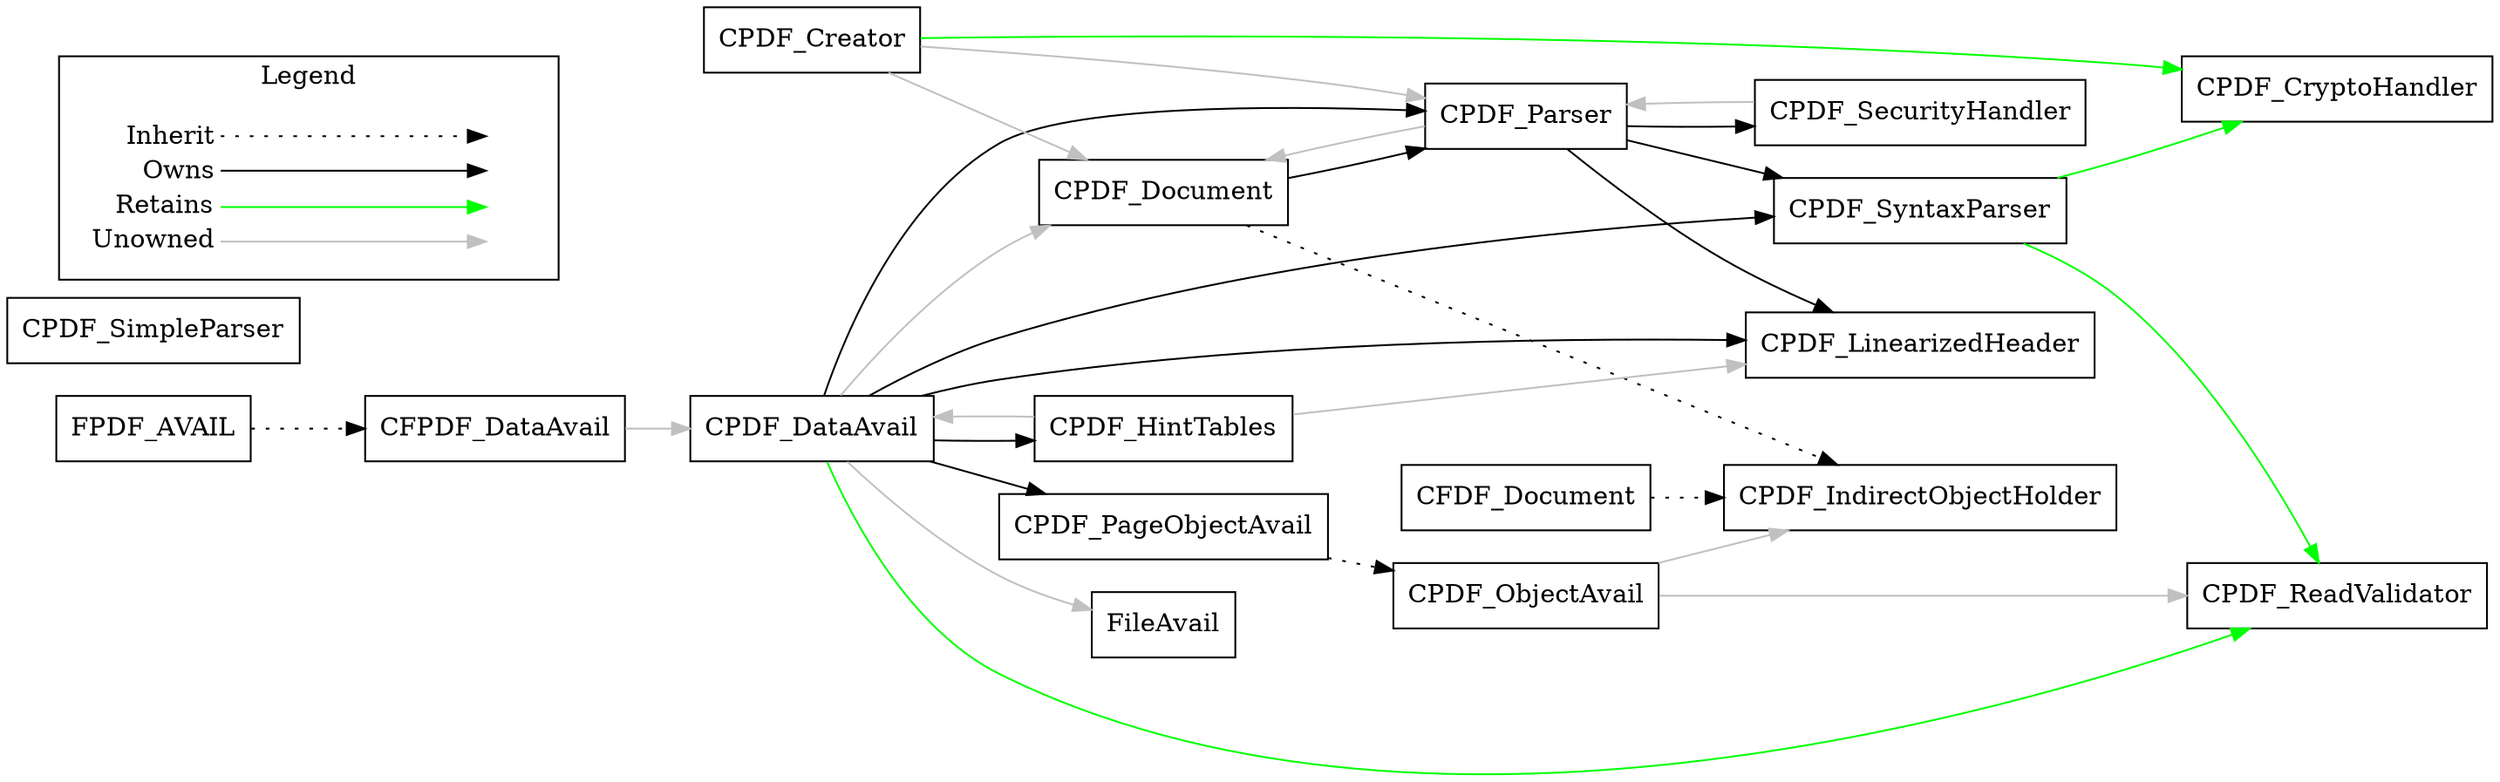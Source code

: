 digraph "parser" {
  center=true;
  rankdir=LR;

  node [shape = box, group = a];
  CPDF_CryptoHandler;
  CPDF_DataAvail;
  CPDF_Document;
  CPDF_HintTables;
  CPDF_IndirectObjectHolder;
  CPDF_LinearizedHeader;
  CPDF_ObjectAvail;
  CPDF_PageObjectAvail;
  CPDF_Parser;
  CPDF_ReadValidator;
  CPDF_SecurityHandler;
  CPDF_SimpleParser;
  CPDF_SyntaxParser;
  CFDF_Document;
  FPDF_AVAIL;
  CFPDF_DataAvail;
  CPDF_Creator;

  CPDF_Document -> CPDF_IndirectObjectHolder [style=dotted]
  CPDF_Document -> CPDF_Parser

  CPDF_HintTables -> CPDF_DataAvail [color=gray]
  CPDF_HintTables -> CPDF_LinearizedHeader [color=gray]

  CPDF_DataAvail -> FileAvail [color=gray]
  CPDF_DataAvail -> CPDF_ReadValidator [color=green]
  CPDF_DataAvail -> CPDF_Parser
  CPDF_DataAvail -> CPDF_SyntaxParser
  CPDF_DataAvail -> CPDF_LinearizedHeader
  CPDF_DataAvail -> CPDF_Document [color=gray]
  CPDF_DataAvail -> CPDF_HintTables
  CPDF_DataAvail -> CPDF_PageObjectAvail
  
  CPDF_ObjectAvail -> CPDF_ReadValidator [color=gray]
  CPDF_ObjectAvail -> CPDF_IndirectObjectHolder [color=gray]

  CPDF_PageObjectAvail -> CPDF_ObjectAvail [style=dotted]

  CPDF_Parser -> CPDF_SyntaxParser
  CPDF_Parser -> CPDF_Document [color=gray]
  CPDF_Parser -> CPDF_SecurityHandler
  CPDF_Parser -> CPDF_LinearizedHeader

  CPDF_SecurityHandler -> CPDF_Parser [color=gray]

  CPDF_SyntaxParser -> CPDF_ReadValidator [color=green]
  CPDF_SyntaxParser -> CPDF_CryptoHandler [color=green]

  CFDF_Document -> CPDF_IndirectObjectHolder [style=dotted]

  FPDF_AVAIL -> CFPDF_DataAvail [style=dotted]

  CFPDF_DataAvail -> CPDF_DataAvail [color=gray]

  CPDF_Creator -> CPDF_Document [color=gray]
  CPDF_Creator -> CPDF_Parser [color=gray]
  CPDF_Creator -> CPDF_CryptoHandler [color=green]


  node [shape=plaintext]
  subgraph cluster_01 {
    label = "Legend";
    src [label=<<table border="0" cellpadding="2" cellspacing="0" cellborder="0">
      <tr><td align="right" port="inherit">Inherit</td></tr>
      <tr><td align="right" port="own">Owns</td></tr>
      <tr><td align="right" port="retain">Retains</td></tr>
      <tr><td align="right" port="unown">Unowned</td></tr>
      </table>>]
    sink [label=<<table border="0" cellpadding="2" cellspacing="0" cellborder="0">
      <tr><td port="inherit">&nbsp;</td></tr>
      <tr><td port="own">&nbsp;</td></tr>
      <tr><td port="retain">&nbsp;</td></tr>
      <tr><td port="unown">&nbsp;</td></tr>
      </table>>]
    src:inherit:e -> sink:inherit:w [style=dotted]
    src:own:e -> sink:own:w
    src:retain:e -> sink:retain:w [color=green]
    src:unown:e -> sink:unown:w [color=gray]
  }
}

